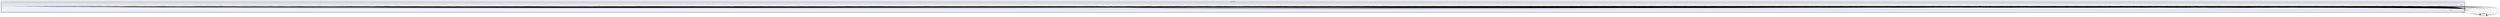 digraph "xmipp/applications/programs" {
  compound=true
  node [ fontsize="10", fontname="Helvetica"];
  edge [ labelfontsize="10", labelfontname="Helvetica"];
  subgraph clusterdir_b3962408a9d113f537f7fdf538531da9 {
    graph [ bgcolor="#ddddee", pencolor="black", label="applications" fontname="Helvetica", fontsize="10", URL="dir_b3962408a9d113f537f7fdf538531da9.html"]
  subgraph clusterdir_592b16dc4070b933e5655da2b0d20bbb {
    graph [ bgcolor="#eeeeff", pencolor="black", label="" URL="dir_592b16dc4070b933e5655da2b0d20bbb.html"];
    dir_592b16dc4070b933e5655da2b0d20bbb [shape=plaintext label="programs"];
    dir_72466324bb5a4e0fd0ef67b200b22ad2 [shape=box label="angular_accuracy_pca" color="black" fillcolor="white" style="filled" URL="dir_72466324bb5a4e0fd0ef67b200b22ad2.html"];
    dir_26318186a9ed4782f9a7cdc4fea00ee6 [shape=box label="angular_assignment_mag" color="black" fillcolor="white" style="filled" URL="dir_26318186a9ed4782f9a7cdc4fea00ee6.html"];
    dir_a1e7cd0ef94126989e19a316fc5e190f [shape=box label="angular_break_symmetry" color="black" fillcolor="white" style="filled" URL="dir_a1e7cd0ef94126989e19a316fc5e190f.html"];
    dir_6dd6fbe26083a1bca404da0d389d013a [shape=box label="angular_commonline" color="black" fillcolor="white" style="filled" URL="dir_6dd6fbe26083a1bca404da0d389d013a.html"];
    dir_46179eb8f51352204157944329d38e4e [shape=box label="angular_continuous_assign" color="black" fillcolor="white" style="filled" URL="dir_46179eb8f51352204157944329d38e4e.html"];
    dir_431a5443fd76bc8aebc31a85b11e4f66 [shape=box label="angular_continuous_assign2" color="black" fillcolor="white" style="filled" URL="dir_431a5443fd76bc8aebc31a85b11e4f66.html"];
    dir_77a7d3fa830e49a8dcb234d2d26a8291 [shape=box label="angular_discrete_assign" color="black" fillcolor="white" style="filled" URL="dir_77a7d3fa830e49a8dcb234d2d26a8291.html"];
    dir_a8d13ff4aaa8d6443252fc40c7071efc [shape=box label="angular_distance" color="black" fillcolor="white" style="filled" URL="dir_a8d13ff4aaa8d6443252fc40c7071efc.html"];
    dir_9ddba6991d7d6ae524aa145cd2cde6e0 [shape=box label="angular_distribution_show" color="black" fillcolor="white" style="filled" URL="dir_9ddba6991d7d6ae524aa145cd2cde6e0.html"];
    dir_5c29ec2d3074cc05eeab29a80bf32dd8 [shape=box label="angular_estimate_tilt_axis" color="black" fillcolor="white" style="filled" URL="dir_5c29ec2d3074cc05eeab29a80bf32dd8.html"];
    dir_753b58350efcd051e7c23e5b224a6038 [shape=box label="angular_neighbourhood" color="black" fillcolor="white" style="filled" URL="dir_753b58350efcd051e7c23e5b224a6038.html"];
    dir_2ef9760a9b7e181ef34cd1500fde84bb [shape=box label="angular_project_library" color="black" fillcolor="white" style="filled" URL="dir_2ef9760a9b7e181ef34cd1500fde84bb.html"];
    dir_93d0ddae6c5c1d713a14bc3d07a34415 [shape=box label="angular_projection_matching" color="black" fillcolor="white" style="filled" URL="dir_93d0ddae6c5c1d713a14bc3d07a34415.html"];
    dir_0f6681c88d7a293a5edda5d7581542cf [shape=box label="angular_rotate" color="black" fillcolor="white" style="filled" URL="dir_0f6681c88d7a293a5edda5d7581542cf.html"];
    dir_6b14e9a569b7ecf4e4ca69c1be1df576 [shape=box label="angular_sph_alignment" color="black" fillcolor="white" style="filled" URL="dir_6b14e9a569b7ecf4e4ca69c1be1df576.html"];
    dir_edf2653b573b5786d6bb46351865e86f [shape=box label="classify_analyze_cluster" color="black" fillcolor="white" style="filled" URL="dir_edf2653b573b5786d6bb46351865e86f.html"];
    dir_9a6f5454c19b3b888d4af1d2385a9f02 [shape=box label="classify_compare_classes" color="black" fillcolor="white" style="filled" URL="dir_9a6f5454c19b3b888d4af1d2385a9f02.html"];
    dir_14db699c7e71e514c068c02212d0941f [shape=box label="classify_evaluate_classes" color="black" fillcolor="white" style="filled" URL="dir_14db699c7e71e514c068c02212d0941f.html"];
    dir_0ef17882f445abfadbd9aa0ac7b41302 [shape=box label="classify_extract_features" color="black" fillcolor="white" style="filled" URL="dir_0ef17882f445abfadbd9aa0ac7b41302.html"];
    dir_3a246bf6eb6a7b914cf3c58dabdd3d09 [shape=box label="classify_first_split" color="black" fillcolor="white" style="filled" URL="dir_3a246bf6eb6a7b914cf3c58dabdd3d09.html"];
    dir_b4d6e6e0e52b37d833b28adddd05f81d [shape=box label="classify_first_split3" color="black" fillcolor="white" style="filled" URL="dir_b4d6e6e0e52b37d833b28adddd05f81d.html"];
    dir_fbb4af479767ac84736b26b0c9a6f93a [shape=box label="classify_kerdensom" color="black" fillcolor="white" style="filled" URL="dir_fbb4af479767ac84736b26b0c9a6f93a.html"];
    dir_719e19c1ad52d72900670bf404ba93f5 [shape=box label="classify_kmeans_2d" color="black" fillcolor="white" style="filled" URL="dir_719e19c1ad52d72900670bf404ba93f5.html"];
    dir_401cfe45426f16dea550062dd95a1524 [shape=box label="classify_significant" color="black" fillcolor="white" style="filled" URL="dir_401cfe45426f16dea550062dd95a1524.html"];
    dir_59b8f92c745ef5faa58fc84ca64e407f [shape=box label="coordinates_noisy_zones_filter" color="black" fillcolor="white" style="filled" URL="dir_59b8f92c745ef5faa58fc84ca64e407f.html"];
    dir_109069272e841e57d81dfe5ad986899c [shape=box label="ctf_correct_idr" color="black" fillcolor="white" style="filled" URL="dir_109069272e841e57d81dfe5ad986899c.html"];
    dir_09a1cffea3090f8b213c3f335573d305 [shape=box label="ctf_correct_phase" color="black" fillcolor="white" style="filled" URL="dir_09a1cffea3090f8b213c3f335573d305.html"];
    dir_95f263203b0ece141f5e7e1c8126f846 [shape=box label="ctf_correct_wiener2d" color="black" fillcolor="white" style="filled" URL="dir_95f263203b0ece141f5e7e1c8126f846.html"];
    dir_bad2f3e166ef9403f76f1e5c8120d210 [shape=box label="ctf_correct_wiener3d" color="black" fillcolor="white" style="filled" URL="dir_bad2f3e166ef9403f76f1e5c8120d210.html"];
    dir_01c6479fc0fd9a462524a56f9045d27c [shape=box label="ctf_create_ctfdat" color="black" fillcolor="white" style="filled" URL="dir_01c6479fc0fd9a462524a56f9045d27c.html"];
    dir_d299181e1e60229c0ba61c3dfe83f7b3 [shape=box label="ctf_enhance_psd" color="black" fillcolor="white" style="filled" URL="dir_d299181e1e60229c0ba61c3dfe83f7b3.html"];
    dir_368f890b93ce14d7fd462720ff088076 [shape=box label="ctf_estimate_from_micrograph" color="black" fillcolor="white" style="filled" URL="dir_368f890b93ce14d7fd462720ff088076.html"];
    dir_0fb02ba352d5520cadbbbd56527fe8ca [shape=box label="ctf_estimate_from_psd" color="black" fillcolor="white" style="filled" URL="dir_0fb02ba352d5520cadbbbd56527fe8ca.html"];
    dir_4a571f2c4e25fb0dbd3f3f163a513d6b [shape=box label="ctf_estimate_from_psd_fast" color="black" fillcolor="white" style="filled" URL="dir_4a571f2c4e25fb0dbd3f3f163a513d6b.html"];
    dir_2c82407fd773d423dfed3db602b2b9e2 [shape=box label="ctf_group" color="black" fillcolor="white" style="filled" URL="dir_2c82407fd773d423dfed3db602b2b9e2.html"];
    dir_10318ea6d10a05988e3c45a647b48f1c [shape=box label="ctf_phase_flip" color="black" fillcolor="white" style="filled" URL="dir_10318ea6d10a05988e3c45a647b48f1c.html"];
    dir_147330f84dec8e3ba65527d2e84ca319 [shape=box label="ctf_show" color="black" fillcolor="white" style="filled" URL="dir_147330f84dec8e3ba65527d2e84ca319.html"];
    dir_1a91a9406b8078075e6ae0c0e904fc3e [shape=box label="ctf_sort_psds" color="black" fillcolor="white" style="filled" URL="dir_1a91a9406b8078075e6ae0c0e904fc3e.html"];
    dir_e97522517d3703561e8bcf0e28ab2965 [shape=box label="cuda_align_significant" color="black" fillcolor="white" style="filled" URL="dir_e97522517d3703561e8bcf0e28ab2965.html"];
    dir_96b900a4bd57a5332cea31d3881baffc [shape=box label="cuda_angular_sph_alignment" color="black" fillcolor="white" style="filled" URL="dir_96b900a4bd57a5332cea31d3881baffc.html"];
    dir_0045444450ff25aecaef96551777419c [shape=box label="cuda_correlation" color="black" fillcolor="white" style="filled" URL="dir_0045444450ff25aecaef96551777419c.html"];
    dir_d27e872378bebf50f31475c00957f315 [shape=box label="cuda_movie_alignment_correlation" color="black" fillcolor="white" style="filled" URL="dir_d27e872378bebf50f31475c00957f315.html"];
    dir_7b7dd0ca6ca25b5880ecc56937de704c [shape=box label="cuda_reconstruct_fourier" color="black" fillcolor="white" style="filled" URL="dir_7b7dd0ca6ca25b5880ecc56937de704c.html"];
    dir_b0574171b65e4a6893e7ad2f3707c770 [shape=box label="cuda_volume_deform_sph" color="black" fillcolor="white" style="filled" URL="dir_b0574171b65e4a6893e7ad2f3707c770.html"];
    dir_56e7c111bb30cfc03e9c33c4f872de65 [shape=box label="cuda_volume_halves_restoration" color="black" fillcolor="white" style="filled" URL="dir_56e7c111bb30cfc03e9c33c4f872de65.html"];
    dir_12b3a7518b7c5a6eb3c8c9e1aafe8806 [shape=box label="evaluate_coordinates" color="black" fillcolor="white" style="filled" URL="dir_12b3a7518b7c5a6eb3c8c9e1aafe8806.html"];
    dir_013feee1d5761d4798350f4c1f988f98 [shape=box label="extract_subset" color="black" fillcolor="white" style="filled" URL="dir_013feee1d5761d4798350f4c1f988f98.html"];
    dir_78bb30dbd01804896e73d903ac92d254 [shape=box label="flexible_alignment" color="black" fillcolor="white" style="filled" URL="dir_78bb30dbd01804896e73d903ac92d254.html"];
    dir_5aff0cbb21ff9586f88d75bd0e41724b [shape=box label="idr_xray_tomo" color="black" fillcolor="white" style="filled" URL="dir_5aff0cbb21ff9586f88d75bd0e41724b.html"];
    dir_cf25553b0b57af01ab60f2077c2a78b1 [shape=box label="image_align" color="black" fillcolor="white" style="filled" URL="dir_cf25553b0b57af01ab60f2077c2a78b1.html"];
    dir_0a7803aead9526b02420ddd3f8f48dd8 [shape=box label="image_align_tilt_pairs" color="black" fillcolor="white" style="filled" URL="dir_0a7803aead9526b02420ddd3f8f48dd8.html"];
    dir_542b581e1a22f7a9bfc7e730e9a04839 [shape=box label="image_assignment_tilt_pair" color="black" fillcolor="white" style="filled" URL="dir_542b581e1a22f7a9bfc7e730e9a04839.html"];
    dir_d771866b95be7814581f2d97aa944844 [shape=box label="image_common_lines" color="black" fillcolor="white" style="filled" URL="dir_d771866b95be7814581f2d97aa944844.html"];
    dir_fcbb8c5c63feeea3bfb908195dcb4c2f [shape=box label="image_convert" color="black" fillcolor="white" style="filled" URL="dir_fcbb8c5c63feeea3bfb908195dcb4c2f.html"];
    dir_3eccf67fad9333cf74e71c49e18d072e [shape=box label="image_eliminate_byEnergy" color="black" fillcolor="white" style="filled" URL="dir_3eccf67fad9333cf74e71c49e18d072e.html"];
    dir_83ebe9f0113a3ba26ef1d8dbcdd97e94 [shape=box label="image_eliminate_empty_particles" color="black" fillcolor="white" style="filled" URL="dir_83ebe9f0113a3ba26ef1d8dbcdd97e94.html"];
    dir_d0f15e58080bce731e4d53492fc546cb [shape=box label="image_find_center" color="black" fillcolor="white" style="filled" URL="dir_d0f15e58080bce731e4d53492fc546cb.html"];
    dir_368af7b090caae63995837fae608ab7f [shape=box label="image_header" color="black" fillcolor="white" style="filled" URL="dir_368af7b090caae63995837fae608ab7f.html"];
    dir_eaded583e40e4ce7ca15d3dffbbfa9ea [shape=box label="image_histogram" color="black" fillcolor="white" style="filled" URL="dir_eaded583e40e4ce7ca15d3dffbbfa9ea.html"];
    dir_72d0f01bb0d04c93344d1f331e5013e4 [shape=box label="image_odd_even" color="black" fillcolor="white" style="filled" URL="dir_72d0f01bb0d04c93344d1f331e5013e4.html"];
    dir_6051ed5ce1f8d2a3d1ddaf302387675e [shape=box label="image_operate" color="black" fillcolor="white" style="filled" URL="dir_6051ed5ce1f8d2a3d1ddaf302387675e.html"];
    dir_1b0418a5b856a40a3b0f2ed8246e012c [shape=box label="image_residuals" color="black" fillcolor="white" style="filled" URL="dir_1b0418a5b856a40a3b0f2ed8246e012c.html"];
    dir_c41fb3856d0efc5f4af6c4589c6b27ff [shape=box label="image_resize" color="black" fillcolor="white" style="filled" URL="dir_c41fb3856d0efc5f4af6c4589c6b27ff.html"];
    dir_774cedcc50b07fb8cb350bbfc139b196 [shape=box label="image_rotational_pca" color="black" fillcolor="white" style="filled" URL="dir_774cedcc50b07fb8cb350bbfc139b196.html"];
    dir_396592978e58bb3232bb3ebc1b288fe2 [shape=box label="image_rotational_spectra" color="black" fillcolor="white" style="filled" URL="dir_396592978e58bb3232bb3ebc1b288fe2.html"];
    dir_1cd67d8eb527150d1bfbb62338dad60e [shape=box label="image_separate_objects" color="black" fillcolor="white" style="filled" URL="dir_1cd67d8eb527150d1bfbb62338dad60e.html"];
    dir_2049e501199bb464eb0b95ab798efebd [shape=box label="image_sort_by_statistics" color="black" fillcolor="white" style="filled" URL="dir_2049e501199bb464eb0b95ab798efebd.html"];
    dir_8b4bc210bafa3df7aa733ed70439a253 [shape=box label="image_ssnr" color="black" fillcolor="white" style="filled" URL="dir_8b4bc210bafa3df7aa733ed70439a253.html"];
    dir_ad3bd74eb8944f703e6b2f34b6caca30 [shape=box label="image_statistics" color="black" fillcolor="white" style="filled" URL="dir_ad3bd74eb8944f703e6b2f34b6caca30.html"];
    dir_2d613eeb146f7750f5cbaf0904ae2db9 [shape=box label="image_vectorize" color="black" fillcolor="white" style="filled" URL="dir_2d613eeb146f7750f5cbaf0904ae2db9.html"];
    dir_23b741bfbd6e602b2e8efb8463b62c90 [shape=box label="matrix_dimred" color="black" fillcolor="white" style="filled" URL="dir_23b741bfbd6e602b2e8efb8463b62c90.html"];
    dir_bc9a0965d4253e69bb823fb114d5cd96 [shape=box label="metadata_convert_to_spider" color="black" fillcolor="white" style="filled" URL="dir_bc9a0965d4253e69bb823fb114d5cd96.html"];
    dir_87dc861515d600d6990ee96139db57bb [shape=box label="metadata_histogram" color="black" fillcolor="white" style="filled" URL="dir_87dc861515d600d6990ee96139db57bb.html"];
    dir_30b0c48a4f32209b993e88879b186836 [shape=box label="metadata_import" color="black" fillcolor="white" style="filled" URL="dir_30b0c48a4f32209b993e88879b186836.html"];
    dir_cc341baae28843da31e513d33fb7f425 [shape=box label="metadata_split" color="black" fillcolor="white" style="filled" URL="dir_cc341baae28843da31e513d33fb7f425.html"];
    dir_203b5741f8643c51e87365d3135ac1bd [shape=box label="metadata_split_3D" color="black" fillcolor="white" style="filled" URL="dir_203b5741f8643c51e87365d3135ac1bd.html"];
    dir_6173da876c91a047f57099306e248417 [shape=box label="metadata_utilities" color="black" fillcolor="white" style="filled" URL="dir_6173da876c91a047f57099306e248417.html"];
    dir_d20c36c2c08af76e7b058edaa98ad973 [shape=box label="metadata_xml" color="black" fillcolor="white" style="filled" URL="dir_d20c36c2c08af76e7b058edaa98ad973.html"];
    dir_b706d36902b53e8f126c0b6113ec3065 [shape=box label="micrograph_automatic_picking" color="black" fillcolor="white" style="filled" URL="dir_b706d36902b53e8f126c0b6113ec3065.html"];
    dir_8490765cab5005676cdf63caecd0a2ab [shape=box label="micrograph_scissor" color="black" fillcolor="white" style="filled" URL="dir_8490765cab5005676cdf63caecd0a2ab.html"];
    dir_28e92b5c8b94a7288a95849259fd2637 [shape=box label="ml_align2d" color="black" fillcolor="white" style="filled" URL="dir_28e92b5c8b94a7288a95849259fd2637.html"];
    dir_28b91669e095be84721af1a86cfc4002 [shape=box label="ml_refine3d" color="black" fillcolor="white" style="filled" URL="dir_28b91669e095be84721af1a86cfc4002.html"];
    dir_f9005498ddda6397330fc7ae1d12e38c [shape=box label="ml_tomo" color="black" fillcolor="white" style="filled" URL="dir_f9005498ddda6397330fc7ae1d12e38c.html"];
    dir_ca3f236f1a9b72ceaea2f55e02673f32 [shape=box label="mlf_align2d" color="black" fillcolor="white" style="filled" URL="dir_ca3f236f1a9b72ceaea2f55e02673f32.html"];
    dir_40f5b08a5286dd5e491449bedc708c27 [shape=box label="mlf_refine3d" color="black" fillcolor="white" style="filled" URL="dir_40f5b08a5286dd5e491449bedc708c27.html"];
    dir_4995c6ab2287a97d5337eb3ed89a18e0 [shape=box label="movie_alignment_correlation" color="black" fillcolor="white" style="filled" URL="dir_4995c6ab2287a97d5337eb3ed89a18e0.html"];
    dir_54a8707bd821322e0aee7a74749d40f1 [shape=box label="movie_estimate_gain" color="black" fillcolor="white" style="filled" URL="dir_54a8707bd821322e0aee7a74749d40f1.html"];
    dir_bedbee00eee5c1ebe9a339baf27f84f9 [shape=box label="movie_filter_dose" color="black" fillcolor="white" style="filled" URL="dir_bedbee00eee5c1ebe9a339baf27f84f9.html"];
    dir_c6755d8752d785ba2488bd866c822fed [shape=box label="movie_optical_alignment_cpu" color="black" fillcolor="white" style="filled" URL="dir_c6755d8752d785ba2488bd866c822fed.html"];
    dir_ba24cc3726e06fc9b29efb717ff123ed [shape=box label="movie_optical_alignment_gpu" color="black" fillcolor="white" style="filled" URL="dir_ba24cc3726e06fc9b29efb717ff123ed.html"];
    dir_7f6b6503746e1eba4948f00ec984226a [shape=box label="mpi_angular_accuracy_pca" color="black" fillcolor="white" style="filled" URL="dir_7f6b6503746e1eba4948f00ec984226a.html"];
    dir_c74557d44020155ef205e3591c56e76b [shape=box label="mpi_angular_assignment_mag" color="black" fillcolor="white" style="filled" URL="dir_c74557d44020155ef205e3591c56e76b.html"];
    dir_e2c52578c107e2c45d2b4c042247d43e [shape=box label="mpi_angular_class_average" color="black" fillcolor="white" style="filled" URL="dir_e2c52578c107e2c45d2b4c042247d43e.html"];
    dir_aaf9a29f070bcf5d971cc6227ed1b82f [shape=box label="mpi_angular_continuous_assign" color="black" fillcolor="white" style="filled" URL="dir_aaf9a29f070bcf5d971cc6227ed1b82f.html"];
    dir_af70b636ed8bbe6c6ff62bec8c6e0209 [shape=box label="mpi_angular_continuous_assign2" color="black" fillcolor="white" style="filled" URL="dir_af70b636ed8bbe6c6ff62bec8c6e0209.html"];
    dir_68bf8a5ace5050daa3c7c2857557849a [shape=box label="mpi_angular_discrete_assign" color="black" fillcolor="white" style="filled" URL="dir_68bf8a5ace5050daa3c7c2857557849a.html"];
    dir_ec73ccfe3567b90b973847b4f4e4f65c [shape=box label="mpi_angular_project_library" color="black" fillcolor="white" style="filled" URL="dir_ec73ccfe3567b90b973847b4f4e4f65c.html"];
    dir_2ba99123757595d603b2edb45b632eb6 [shape=box label="mpi_angular_projection_matching" color="black" fillcolor="white" style="filled" URL="dir_2ba99123757595d603b2edb45b632eb6.html"];
    dir_d2c83223447fcf8a44d0f1678f6aa4c8 [shape=box label="mpi_angular_sph_alignment" color="black" fillcolor="white" style="filled" URL="dir_d2c83223447fcf8a44d0f1678f6aa4c8.html"];
    dir_65b611082b2b98204b3adfc62c67f2bf [shape=box label="mpi_classify_CL2D" color="black" fillcolor="white" style="filled" URL="dir_65b611082b2b98204b3adfc62c67f2bf.html"];
    dir_95888da6777f3a8e287e9c462b6902c2 [shape=box label="mpi_classify_CL2D_core_analysis" color="black" fillcolor="white" style="filled" URL="dir_95888da6777f3a8e287e9c462b6902c2.html"];
    dir_503aa0227cbd28861c90991e1b373a10 [shape=box label="mpi_classify_CLTomo_prog" color="black" fillcolor="white" style="filled" URL="dir_503aa0227cbd28861c90991e1b373a10.html"];
    dir_5ec7859e5316a586cc7e89f671ada23f [shape=box label="mpi_classify_FTTRI" color="black" fillcolor="white" style="filled" URL="dir_5ec7859e5316a586cc7e89f671ada23f.html"];
    dir_68a138be4b3f104e72485ea42c0ab491 [shape=box label="mpi_ctf_correct_idr" color="black" fillcolor="white" style="filled" URL="dir_68a138be4b3f104e72485ea42c0ab491.html"];
    dir_2e82b11b05afed5c244bb4cee9430c99 [shape=box label="mpi_ctf_correct_phase" color="black" fillcolor="white" style="filled" URL="dir_2e82b11b05afed5c244bb4cee9430c99.html"];
    dir_a34e625cd7f5c738052be345e127ce66 [shape=box label="mpi_ctf_correct_wiener2d" color="black" fillcolor="white" style="filled" URL="dir_a34e625cd7f5c738052be345e127ce66.html"];
    dir_d9daacb7ce0807508adf8d5043483ab8 [shape=box label="mpi_ctf_sort_psds" color="black" fillcolor="white" style="filled" URL="dir_d9daacb7ce0807508adf8d5043483ab8.html"];
    dir_979e3a8b4409d225aef5297e5d72a896 [shape=box label="mpi_cuda_reconstruct_fourier" color="black" fillcolor="white" style="filled" URL="dir_979e3a8b4409d225aef5297e5d72a896.html"];
    dir_927b677a7f0c72ef3faadbec478bbb57 [shape=box label="mpi_image_eliminate_byEnergy" color="black" fillcolor="white" style="filled" URL="dir_927b677a7f0c72ef3faadbec478bbb57.html"];
    dir_230092ad4a8bd67595903509c5d9c15a [shape=box label="mpi_image_operate" color="black" fillcolor="white" style="filled" URL="dir_230092ad4a8bd67595903509c5d9c15a.html"];
    dir_5704f1d326acc093c9d510b2b0aaa772 [shape=box label="mpi_image_resize" color="black" fillcolor="white" style="filled" URL="dir_5704f1d326acc093c9d510b2b0aaa772.html"];
    dir_4028d363b84b28c0492547f9b69c935e [shape=box label="mpi_image_rotational_pca" color="black" fillcolor="white" style="filled" URL="dir_4028d363b84b28c0492547f9b69c935e.html"];
    dir_0bb4ddf52cb832cf5f652e47db72aaed [shape=box label="mpi_image_sort" color="black" fillcolor="white" style="filled" URL="dir_0bb4ddf52cb832cf5f652e47db72aaed.html"];
    dir_04e5fb7408c064cce698acb334f962b2 [shape=box label="mpi_image_ssnr" color="black" fillcolor="white" style="filled" URL="dir_04e5fb7408c064cce698acb334f962b2.html"];
    dir_6a5ac64eb782b08e39db3f33fbf2284c [shape=box label="mpi_ml_align2d" color="black" fillcolor="white" style="filled" URL="dir_6a5ac64eb782b08e39db3f33fbf2284c.html"];
    dir_7eb653e40e24010e8015630b7ebba243 [shape=box label="mpi_ml_refine3d" color="black" fillcolor="white" style="filled" URL="dir_7eb653e40e24010e8015630b7ebba243.html"];
    dir_d83ea1c3b48fcf149f8a3807f6d1eead [shape=box label="mpi_ml_tomo" color="black" fillcolor="white" style="filled" URL="dir_d83ea1c3b48fcf149f8a3807f6d1eead.html"];
    dir_30ded59d0f1b1f06da07599b1ca3c9ab [shape=box label="mpi_mlf_align2d" color="black" fillcolor="white" style="filled" URL="dir_30ded59d0f1b1f06da07599b1ca3c9ab.html"];
    dir_32c6bc5e15598ba5fd459d3ceda845e1 [shape=box label="mpi_mlf_refine3d" color="black" fillcolor="white" style="filled" URL="dir_32c6bc5e15598ba5fd459d3ceda845e1.html"];
    dir_2de2db3b4860bc6e11fc50ccf2d9529a [shape=box label="mpi_multireference_aligneability" color="black" fillcolor="white" style="filled" URL="dir_2de2db3b4860bc6e11fc50ccf2d9529a.html"];
    dir_8a60b69a8fc6c3baa40f7d5181f14b87 [shape=box label="mpi_nma_alignment" color="black" fillcolor="white" style="filled" URL="dir_8a60b69a8fc6c3baa40f7d5181f14b87.html"];
    dir_295daf9192f1412163afeb805de66da1 [shape=box label="mpi_nma_alignment_vol" color="black" fillcolor="white" style="filled" URL="dir_295daf9192f1412163afeb805de66da1.html"];
    dir_fb3b1c4e8fe8198cb9366667b6522027 [shape=box label="mpi_performance_test" color="black" fillcolor="white" style="filled" URL="dir_fb3b1c4e8fe8198cb9366667b6522027.html"];
    dir_4ec0e6a76aadd2b11bd6008dc51aaf2e [shape=box label="mpi_reconstruct_admm" color="black" fillcolor="white" style="filled" URL="dir_4ec0e6a76aadd2b11bd6008dc51aaf2e.html"];
    dir_797f4a140a81105f2ea45dd7147d859a [shape=box label="mpi_reconstruct_art" color="black" fillcolor="white" style="filled" URL="dir_797f4a140a81105f2ea45dd7147d859a.html"];
    dir_17838336ec60505126cde5f3271c2538 [shape=box label="mpi_reconstruct_fourier" color="black" fillcolor="white" style="filled" URL="dir_17838336ec60505126cde5f3271c2538.html"];
    dir_2890d83439b845d4cff8800cc2e80f87 [shape=box label="mpi_reconstruct_fourier_accel" color="black" fillcolor="white" style="filled" URL="dir_2890d83439b845d4cff8800cc2e80f87.html"];
    dir_c88bc0fae38fba8bfab915cbc09d6719 [shape=box label="mpi_reconstruct_significant" color="black" fillcolor="white" style="filled" URL="dir_c88bc0fae38fba8bfab915cbc09d6719.html"];
    dir_ab0152672d2db2b7ba96b3b61d662a30 [shape=box label="mpi_reconstruct_wbp" color="black" fillcolor="white" style="filled" URL="dir_ab0152672d2db2b7ba96b3b61d662a30.html"];
    dir_0dbf29ce7b807273196fd4fd3906b93f [shape=box label="mpi_run" color="black" fillcolor="white" style="filled" URL="dir_0dbf29ce7b807273196fd4fd3906b93f.html"];
    dir_b6e47fb5def02d1e5e8cd940afbe7f45 [shape=box label="mpi_starpu_reconstruct_fourier" color="black" fillcolor="white" style="filled" URL="dir_b6e47fb5def02d1e5e8cd940afbe7f45.html"];
    dir_cab4d66b160fac5100f3667513854552 [shape=box label="mpi_tomo_extract_subvolume" color="black" fillcolor="white" style="filled" URL="dir_cab4d66b160fac5100f3667513854552.html"];
    dir_cdb1cb0625575a54f44c52ab0adcd7c6 [shape=box label="mpi_transform_adjust_image_grey_levels" color="black" fillcolor="white" style="filled" URL="dir_cdb1cb0625575a54f44c52ab0adcd7c6.html"];
    dir_07799c5dd4b2ef5a15e1c5ad071b4e5b [shape=box label="mpi_transform_filter" color="black" fillcolor="white" style="filled" URL="dir_07799c5dd4b2ef5a15e1c5ad071b4e5b.html"];
    dir_966f193849830028c22f29ecb15726d0 [shape=box label="mpi_transform_geometry" color="black" fillcolor="white" style="filled" URL="dir_966f193849830028c22f29ecb15726d0.html"];
    dir_004495a2fc736ac845a701f973794062 [shape=box label="mpi_transform_mask" color="black" fillcolor="white" style="filled" URL="dir_004495a2fc736ac845a701f973794062.html"];
    dir_295fe2d5609881f9e8cc17ea8926c3c1 [shape=box label="mpi_transform_normalize" color="black" fillcolor="white" style="filled" URL="dir_295fe2d5609881f9e8cc17ea8926c3c1.html"];
    dir_51a4fd782f30c625fadfca65e0ae06ff [shape=box label="mpi_transform_symmetrize" color="black" fillcolor="white" style="filled" URL="dir_51a4fd782f30c625fadfca65e0ae06ff.html"];
    dir_254d0c71bf0811693336a4c18190175d [shape=box label="mpi_transform_threshold" color="black" fillcolor="white" style="filled" URL="dir_254d0c71bf0811693336a4c18190175d.html"];
    dir_b29a9a1e5a692f31b87a6364048312fb [shape=box label="mpi_validation_nontilt" color="black" fillcolor="white" style="filled" URL="dir_b29a9a1e5a692f31b87a6364048312fb.html"];
    dir_3c3b5306cb6a9140882b20cf1e96129a [shape=box label="mpi_volume_homogenizer" color="black" fillcolor="white" style="filled" URL="dir_3c3b5306cb6a9140882b20cf1e96129a.html"];
    dir_f7813f697b30ba4025d37cb4fc4fd6fc [shape=box label="mpi_volumeset_align" color="black" fillcolor="white" style="filled" URL="dir_f7813f697b30ba4025d37cb4fc4fd6fc.html"];
    dir_a421c4360a03fee8aec36a152d87e5e3 [shape=box label="mpi_write_test" color="black" fillcolor="white" style="filled" URL="dir_a421c4360a03fee8aec36a152d87e5e3.html"];
    dir_a3974e251d91460a9214f34494f532ea [shape=box label="mpi_xray_project" color="black" fillcolor="white" style="filled" URL="dir_a3974e251d91460a9214f34494f532ea.html"];
    dir_07ec860eeee224e5894e53e82391e06d [shape=box label="mrc_create_metadata" color="black" fillcolor="white" style="filled" URL="dir_07ec860eeee224e5894e53e82391e06d.html"];
    dir_f1d994717f1f0d173384b5e566458760 [shape=box label="multireference_aligneability" color="black" fillcolor="white" style="filled" URL="dir_f1d994717f1f0d173384b5e566458760.html"];
    dir_792c656ed80daaa268c1421f87383e2f [shape=box label="nma_alignment" color="black" fillcolor="white" style="filled" URL="dir_792c656ed80daaa268c1421f87383e2f.html"];
    dir_f66a402737b52668281708c04cb3bb25 [shape=box label="nma_alignment_vol" color="black" fillcolor="white" style="filled" URL="dir_f66a402737b52668281708c04cb3bb25.html"];
    dir_de6a04f6337687abc80941241205f7a5 [shape=box label="pdb_analysis" color="black" fillcolor="white" style="filled" URL="dir_de6a04f6337687abc80941241205f7a5.html"];
    dir_eac4a276c87ab155fd4145d0e5f00a69 [shape=box label="pdb_construct_dictionary" color="black" fillcolor="white" style="filled" URL="dir_eac4a276c87ab155fd4145d0e5f00a69.html"];
    dir_ee1e0c78985827862af348f4bd2eca71 [shape=box label="pdb_label_from_volume" color="black" fillcolor="white" style="filled" URL="dir_ee1e0c78985827862af348f4bd2eca71.html"];
    dir_300620388a6d10c84007c67fd47f728e [shape=box label="pdb_nma_deform" color="black" fillcolor="white" style="filled" URL="dir_300620388a6d10c84007c67fd47f728e.html"];
    dir_0f04cea7df343a12f6c0a160d1a09332 [shape=box label="pdb_reduce_pseudoatoms" color="black" fillcolor="white" style="filled" URL="dir_0f04cea7df343a12f6c0a160d1a09332.html"];
    dir_3296ad72fe948d0c50eb091ca369a41f [shape=box label="pdb_restore_with_dictionary" color="black" fillcolor="white" style="filled" URL="dir_3296ad72fe948d0c50eb091ca369a41f.html"];
    dir_20ccfcee3b42f7d6cc3a97c1c224e049 [shape=box label="pdb_sph_deform" color="black" fillcolor="white" style="filled" URL="dir_20ccfcee3b42f7d6cc3a97c1c224e049.html"];
    dir_a51f7384125f488ee877d3767c050a66 [shape=box label="phantom_create" color="black" fillcolor="white" style="filled" URL="dir_a51f7384125f488ee877d3767c050a66.html"];
    dir_fa4884a0d6f63b7e599c34c7f9ccc109 [shape=box label="phantom_movie" color="black" fillcolor="white" style="filled" URL="dir_fa4884a0d6f63b7e599c34c7f9ccc109.html"];
    dir_d6e9dab2c85a83bd3af799dd2da0e2fd [shape=box label="phantom_project" color="black" fillcolor="white" style="filled" URL="dir_d6e9dab2c85a83bd3af799dd2da0e2fd.html"];
    dir_e2f8070d7d53cf3ca968b49ea5525e5c [shape=box label="phantom_simulate_microscope" color="black" fillcolor="white" style="filled" URL="dir_e2f8070d7d53cf3ca968b49ea5525e5c.html"];
    dir_1856bceeda9559498062aee43a9915d9 [shape=box label="phantom_transform" color="black" fillcolor="white" style="filled" URL="dir_1856bceeda9559498062aee43a9915d9.html"];
    dir_51f0f4428a19a7eb541883b1713e53a7 [shape=box label="reconstruct_admm" color="black" fillcolor="white" style="filled" URL="dir_51f0f4428a19a7eb541883b1713e53a7.html"];
    dir_9dbce2afb53399bd7171de24171a8712 [shape=box label="reconstruct_art" color="black" fillcolor="white" style="filled" URL="dir_9dbce2afb53399bd7171de24171a8712.html"];
    dir_0d472a4a236b7890b06e391e80231ab2 [shape=box label="reconstruct_art_pseudo" color="black" fillcolor="white" style="filled" URL="dir_0d472a4a236b7890b06e391e80231ab2.html"];
    dir_d898ade9525bcb9b4ee819b7b192960c [shape=box label="reconstruct_art_xray" color="black" fillcolor="white" style="filled" URL="dir_d898ade9525bcb9b4ee819b7b192960c.html"];
    dir_6c86e47398c04fdac46ff1f7863683ae [shape=box label="reconstruct_fourier" color="black" fillcolor="white" style="filled" URL="dir_6c86e47398c04fdac46ff1f7863683ae.html"];
    dir_0d198eb8cd62c73c6d59f999b4852014 [shape=box label="reconstruct_fourier_accel" color="black" fillcolor="white" style="filled" URL="dir_0d198eb8cd62c73c6d59f999b4852014.html"];
    dir_c885d223b05e57a765fecaf55559cccd [shape=box label="reconstruct_significant" color="black" fillcolor="white" style="filled" URL="dir_c885d223b05e57a765fecaf55559cccd.html"];
    dir_78fde570f9416efabd86900ffd4a6d53 [shape=box label="reconstruct_wbp" color="black" fillcolor="white" style="filled" URL="dir_78fde570f9416efabd86900ffd4a6d53.html"];
    dir_c3831263fcd8997746781adf74d843ef [shape=box label="resolution_directional" color="black" fillcolor="white" style="filled" URL="dir_c3831263fcd8997746781adf74d843ef.html"];
    dir_2c88f753d08511f59e1d1e16c765c7f8 [shape=box label="resolution_fsc" color="black" fillcolor="white" style="filled" URL="dir_2c88f753d08511f59e1d1e16c765c7f8.html"];
    dir_0d6837c14817cdec0c064096675f497e [shape=box label="resolution_fso" color="black" fillcolor="white" style="filled" URL="dir_0d6837c14817cdec0c064096675f497e.html"];
    dir_e070b62ff6e20567964e2fc1391f5502 [shape=box label="resolution_ibw" color="black" fillcolor="white" style="filled" URL="dir_e070b62ff6e20567964e2fc1391f5502.html"];
    dir_d3e1be6778e80ab104369c01fd7c516f [shape=box label="resolution_localfilter" color="black" fillcolor="white" style="filled" URL="dir_d3e1be6778e80ab104369c01fd7c516f.html"];
    dir_bcd96d085b58bc423e418c20ba6275dd [shape=box label="resolution_monogenic_signal" color="black" fillcolor="white" style="filled" URL="dir_bcd96d085b58bc423e418c20ba6275dd.html"];
    dir_95ef9333151483c8abd34f6167878763 [shape=box label="resolution_monotomo" color="black" fillcolor="white" style="filled" URL="dir_95ef9333151483c8abd34f6167878763.html"];
    dir_735c6776f51118b8071fefbee59ab09a [shape=box label="resolution_pdb_bfactor" color="black" fillcolor="white" style="filled" URL="dir_735c6776f51118b8071fefbee59ab09a.html"];
    dir_0d7dcc3ac531978ed67dbd236a5f86a4 [shape=box label="resolution_ssnr" color="black" fillcolor="white" style="filled" URL="dir_0d7dcc3ac531978ed67dbd236a5f86a4.html"];
    dir_2f34ae95ce3d370a4caba2dc95602140 [shape=box label="score_micrograph" color="black" fillcolor="white" style="filled" URL="dir_2f34ae95ce3d370a4caba2dc95602140.html"];
    dir_ce40ae57da98ea631e070e15ec326272 [shape=box label="starpu_reconstruct_fourier" color="black" fillcolor="white" style="filled" URL="dir_ce40ae57da98ea631e070e15ec326272.html"];
    dir_26b2cb39b2442b5b15130a5f8e188bbb [shape=box label="subtract_projection" color="black" fillcolor="white" style="filled" URL="dir_26b2cb39b2442b5b15130a5f8e188bbb.html"];
    dir_acad28706765854e0e43508aceb2fc74 [shape=box label="tomo_align_dual_tilt_series" color="black" fillcolor="white" style="filled" URL="dir_acad28706765854e0e43508aceb2fc74.html"];
    dir_381cd50b629e36a2c26fef9bf4a6a55c [shape=box label="tomo_align_refinement" color="black" fillcolor="white" style="filled" URL="dir_381cd50b629e36a2c26fef9bf4a6a55c.html"];
    dir_26e3e1577c5fc4c53ac4bba78cc74351 [shape=box label="tomo_align_tilt_series" color="black" fillcolor="white" style="filled" URL="dir_26e3e1577c5fc4c53ac4bba78cc74351.html"];
    dir_4e0ec42c73bf061b69391e7ce831b6d4 [shape=box label="tomo_detect_missing_wedge" color="black" fillcolor="white" style="filled" URL="dir_4e0ec42c73bf061b69391e7ce831b6d4.html"];
    dir_3bbb74c0da835b4e7de0a50a7a9c1ba0 [shape=box label="tomo_extract_subvolume" color="black" fillcolor="white" style="filled" URL="dir_3bbb74c0da835b4e7de0a50a7a9c1ba0.html"];
    dir_a80b3a61de09328b2f38bca79c7fcf38 [shape=box label="tomo_filter_coordinates" color="black" fillcolor="white" style="filled" URL="dir_a80b3a61de09328b2f38bca79c7fcf38.html"];
    dir_4bec5cefe8d4c8f060a7d075c59e3800 [shape=box label="tomo_map_back" color="black" fillcolor="white" style="filled" URL="dir_4bec5cefe8d4c8f060a7d075c59e3800.html"];
    dir_06764c1e45c2eb8bd41e19d15ac7b3d5 [shape=box label="tomo_project" color="black" fillcolor="white" style="filled" URL="dir_06764c1e45c2eb8bd41e19d15ac7b3d5.html"];
    dir_64c1af8922f0f1d4521de98dc26dffd6 [shape=box label="tomo_remove_fluctuations" color="black" fillcolor="white" style="filled" URL="dir_64c1af8922f0f1d4521de98dc26dffd6.html"];
    dir_0055d44fa7f1c54faf928a9372856599 [shape=box label="transform_add_noise" color="black" fillcolor="white" style="filled" URL="dir_0055d44fa7f1c54faf928a9372856599.html"];
    dir_61d222668f7be6bfd4b5ab6fe9cd9a19 [shape=box label="transform_adjust_image_grey_levels" color="black" fillcolor="white" style="filled" URL="dir_61d222668f7be6bfd4b5ab6fe9cd9a19.html"];
    dir_6cca37c45301c5bbfbfeaea756cf3f47 [shape=box label="transform_adjust_volume_grey_levels" color="black" fillcolor="white" style="filled" URL="dir_6cca37c45301c5bbfbfeaea756cf3f47.html"];
    dir_361f48e46005f480f207bcbab6c6c034 [shape=box label="transform_center_image" color="black" fillcolor="white" style="filled" URL="dir_361f48e46005f480f207bcbab6c6c034.html"];
    dir_b279fa719c0fa8537aace53da59cceac [shape=box label="transform_dimred" color="black" fillcolor="white" style="filled" URL="dir_b279fa719c0fa8537aace53da59cceac.html"];
    dir_71e6b57b31cdab333b1797b250841e2f [shape=box label="transform_downsample" color="black" fillcolor="white" style="filled" URL="dir_71e6b57b31cdab333b1797b250841e2f.html"];
    dir_74a7a184f52befd03eca757db0966016 [shape=box label="transform_filter" color="black" fillcolor="white" style="filled" URL="dir_74a7a184f52befd03eca757db0966016.html"];
    dir_b0c18ff4273f5a010f1e958247c66116 [shape=box label="transform_geometry" color="black" fillcolor="white" style="filled" URL="dir_b0c18ff4273f5a010f1e958247c66116.html"];
    dir_0e81ecf2a088bad0f33e18726e497e02 [shape=box label="transform_mask" color="black" fillcolor="white" style="filled" URL="dir_0e81ecf2a088bad0f33e18726e497e02.html"];
    dir_85fc2b83521f6b1a73541985c1294393 [shape=box label="transform_mirror" color="black" fillcolor="white" style="filled" URL="dir_85fc2b83521f6b1a73541985c1294393.html"];
    dir_03cedee22e7786bab25e4d9a823981a1 [shape=box label="transform_morphology" color="black" fillcolor="white" style="filled" URL="dir_03cedee22e7786bab25e4d9a823981a1.html"];
    dir_c4e2ccbcb48aef8c7cb63666c6311048 [shape=box label="transform_normalize" color="black" fillcolor="white" style="filled" URL="dir_c4e2ccbcb48aef8c7cb63666c6311048.html"];
    dir_0a415413069a916ea9455e78b6bb28ef [shape=box label="transform_randomize_phases" color="black" fillcolor="white" style="filled" URL="dir_0a415413069a916ea9455e78b6bb28ef.html"];
    dir_6ab8336729e94c563f54971d3c265896 [shape=box label="transform_range_adjust" color="black" fillcolor="white" style="filled" URL="dir_6ab8336729e94c563f54971d3c265896.html"];
    dir_7cce25e615af75670f9afe0a2a8be541 [shape=box label="transform_symmetrize" color="black" fillcolor="white" style="filled" URL="dir_7cce25e615af75670f9afe0a2a8be541.html"];
    dir_b32c89b41dcf74af03379628310bc2fb [shape=box label="transform_threshold" color="black" fillcolor="white" style="filled" URL="dir_b32c89b41dcf74af03379628310bc2fb.html"];
    dir_a5042c713db23d753dffef0a70bceb95 [shape=box label="transform_window" color="black" fillcolor="white" style="filled" URL="dir_a5042c713db23d753dffef0a70bceb95.html"];
    dir_1acb7f231d70a20727b0cb28a3c0505b [shape=box label="validation_nontilt" color="black" fillcolor="white" style="filled" URL="dir_1acb7f231d70a20727b0cb28a3c0505b.html"];
    dir_2e911b55fec3987a9b96221a36e4b86c [shape=box label="validation_tilt_pairs" color="black" fillcolor="white" style="filled" URL="dir_2e911b55fec3987a9b96221a36e4b86c.html"];
    dir_80b65b6f9b5a43be128b15e8d541719b [shape=box label="version" color="black" fillcolor="white" style="filled" URL="dir_80b65b6f9b5a43be128b15e8d541719b.html"];
    dir_73ff202e20bcb517d981110ae0802f9e [shape=box label="volume_align" color="black" fillcolor="white" style="filled" URL="dir_73ff202e20bcb517d981110ae0802f9e.html"];
    dir_4067903878303f85e28f9d6fb59a2f72 [shape=box label="volume_apply_deform_sph" color="black" fillcolor="white" style="filled" URL="dir_4067903878303f85e28f9d6fb59a2f72.html"];
    dir_4564420ffe795fa67feafa4e1169f499 [shape=box label="volume_center" color="black" fillcolor="white" style="filled" URL="dir_4564420ffe795fa67feafa4e1169f499.html"];
    dir_847548524e484249e34f2b9c1f92fe67 [shape=box label="volume_correct_bfactor" color="black" fillcolor="white" style="filled" URL="dir_847548524e484249e34f2b9c1f92fe67.html"];
    dir_9b5ae9a20c7149deac107974a4f65c44 [shape=box label="volume_deform_sph" color="black" fillcolor="white" style="filled" URL="dir_9b5ae9a20c7149deac107974a4f65c44.html"];
    dir_c3f93bb742ebc08e3bc0be0b621af0d4 [shape=box label="volume_enhance_contrast" color="black" fillcolor="white" style="filled" URL="dir_c3f93bb742ebc08e3bc0be0b621af0d4.html"];
    dir_54754b7b7ed1c2781ba4bd540534604e [shape=box label="volume_find_symmetry" color="black" fillcolor="white" style="filled" URL="dir_54754b7b7ed1c2781ba4bd540534604e.html"];
    dir_27f1273f13c91afe1b6d3427d592e9fd [shape=box label="volume_from_pdb" color="black" fillcolor="white" style="filled" URL="dir_27f1273f13c91afe1b6d3427d592e9fd.html"];
    dir_ae7600d9706fd0ddaaa42b66e098ebb1 [shape=box label="volume_halves_restoration" color="black" fillcolor="white" style="filled" URL="dir_ae7600d9706fd0ddaaa42b66e098ebb1.html"];
    dir_a847ca4a8a1f17f078b77ec1f5bd9166 [shape=box label="volume_initial_simulated_annealing" color="black" fillcolor="white" style="filled" URL="dir_a847ca4a8a1f17f078b77ec1f5bd9166.html"];
    dir_f95adc313554677daebe774ec76860e0 [shape=box label="volume_local_sharpening" color="black" fillcolor="white" style="filled" URL="dir_f95adc313554677daebe774ec76860e0.html"];
    dir_1c3b42f0a2438aaf4299fa67f3af241b [shape=box label="volume_pca" color="black" fillcolor="white" style="filled" URL="dir_1c3b42f0a2438aaf4299fa67f3af241b.html"];
    dir_6351e8d8b967d13c164c0c18d56b4b41 [shape=box label="volume_reslice" color="black" fillcolor="white" style="filled" URL="dir_6351e8d8b967d13c164c0c18d56b4b41.html"];
    dir_f2c89ac74136127fbd06647a49a9de20 [shape=box label="volume_segment" color="black" fillcolor="white" style="filled" URL="dir_f2c89ac74136127fbd06647a49a9de20.html"];
    dir_6ea8202469c365f02f4bc497211f94aa [shape=box label="volume_structure_factor" color="black" fillcolor="white" style="filled" URL="dir_6ea8202469c365f02f4bc497211f94aa.html"];
    dir_6e79b67a95c8cee8fb02411d6813b5e1 [shape=box label="volume_subtraction" color="black" fillcolor="white" style="filled" URL="dir_6e79b67a95c8cee8fb02411d6813b5e1.html"];
    dir_9f88b7858a1eab9ec75ab005e905560a [shape=box label="volume_to_pseudoatoms" color="black" fillcolor="white" style="filled" URL="dir_9f88b7858a1eab9ec75ab005e905560a.html"];
    dir_e071f86e0dc6ce5ad4911fa58fb2f1dc [shape=box label="volume_to_web" color="black" fillcolor="white" style="filled" URL="dir_e071f86e0dc6ce5ad4911fa58fb2f1dc.html"];
    dir_c1fba196d6aeac551a0079ca32277ee3 [shape=box label="volume_validate_pca" color="black" fillcolor="white" style="filled" URL="dir_c1fba196d6aeac551a0079ca32277ee3.html"];
    dir_e3e07fb49b4c168fabd7b225b8e5f71f [shape=box label="volumeset_align" color="black" fillcolor="white" style="filled" URL="dir_e3e07fb49b4c168fabd7b225b8e5f71f.html"];
    dir_59042ffb8348946d8c776f2f64cef7f0 [shape=box label="work_test" color="black" fillcolor="white" style="filled" URL="dir_59042ffb8348946d8c776f2f64cef7f0.html"];
    dir_a9f454e081e2f680a82df506a3c53e33 [shape=box label="xray_import" color="black" fillcolor="white" style="filled" URL="dir_a9f454e081e2f680a82df506a3c53e33.html"];
    dir_b7e476db841db2faa4c0d2dbdb922430 [shape=box label="xray_project" color="black" fillcolor="white" style="filled" URL="dir_b7e476db841db2faa4c0d2dbdb922430.html"];
    dir_2c1548ecaaa59920feb991bd8a8b74c1 [shape=box label="xray_psf_create" color="black" fillcolor="white" style="filled" URL="dir_2c1548ecaaa59920feb991bd8a8b74c1.html"];
  }
  }
  dir_ce4d0d8fc85c2c70612466225bfce71d [shape=box label="xmippCore" fillcolor="white" style="filled" color="red" URL="dir_ce4d0d8fc85c2c70612466225bfce71d.html"];
  dir_29dba3f3840f20df3b04d1972e99046b [shape=box label="libraries" fillcolor="white" style="filled" color="red" URL="dir_29dba3f3840f20df3b04d1972e99046b.html"];
  dir_2e911b55fec3987a9b96221a36e4b86c->dir_29dba3f3840f20df3b04d1972e99046b [headlabel="1", labeldistance=1.5 headhref="dir_000240_000027.html"];
  dir_cab4d66b160fac5100f3667513854552->dir_29dba3f3840f20df3b04d1972e99046b [headlabel="2", labeldistance=1.5 headhref="dir_000164_000027.html"];
  dir_ba24cc3726e06fc9b29efb717ff123ed->dir_c6755d8752d785ba2488bd866c822fed [headlabel="1", labeldistance=1.5 headhref="dir_000122_000121.html"];
  dir_04e5fb7408c064cce698acb334f962b2->dir_29dba3f3840f20df3b04d1972e99046b [headlabel="2", labeldistance=1.5 headhref="dir_000146_000027.html"];
  dir_4a571f2c4e25fb0dbd3f3f163a513d6b->dir_29dba3f3840f20df3b04d1972e99046b [headlabel="1", labeldistance=1.5 headhref="dir_000064_000027.html"];
  dir_c74557d44020155ef205e3591c56e76b->dir_29dba3f3840f20df3b04d1972e99046b [headlabel="1", labeldistance=1.5 headhref="dir_000124_000027.html"];
  dir_8490765cab5005676cdf63caecd0a2ab->dir_29dba3f3840f20df3b04d1972e99046b [headlabel="1", labeldistance=1.5 headhref="dir_000111_000027.html"];
  dir_0045444450ff25aecaef96551777419c->dir_29dba3f3840f20df3b04d1972e99046b [headlabel="1", labeldistance=1.5 headhref="dir_000071_000027.html"];
  dir_b279fa719c0fa8537aace53da59cceac->dir_29dba3f3840f20df3b04d1972e99046b [headlabel="1", labeldistance=1.5 headhref="dir_000226_000027.html"];
  dir_20ccfcee3b42f7d6cc3a97c1c224e049->dir_29dba3f3840f20df3b04d1972e99046b [headlabel="1", labeldistance=1.5 headhref="dir_000187_000027.html"];
  dir_735c6776f51118b8071fefbee59ab09a->dir_29dba3f3840f20df3b04d1972e99046b [headlabel="1", labeldistance=1.5 headhref="dir_000208_000027.html"];
  dir_54a8707bd821322e0aee7a74749d40f1->dir_29dba3f3840f20df3b04d1972e99046b [headlabel="1", labeldistance=1.5 headhref="dir_000119_000027.html"];
  dir_61d222668f7be6bfd4b5ab6fe9cd9a19->dir_29dba3f3840f20df3b04d1972e99046b [headlabel="1", labeldistance=1.5 headhref="dir_000223_000027.html"];
  dir_b7e476db841db2faa4c0d2dbdb922430->dir_29dba3f3840f20df3b04d1972e99046b [headlabel="1", labeldistance=1.5 headhref="dir_000264_000027.html"];
  dir_ae7600d9706fd0ddaaa42b66e098ebb1->dir_29dba3f3840f20df3b04d1972e99046b [headlabel="1", labeldistance=1.5 headhref="dir_000250_000027.html"];
  dir_2c82407fd773d423dfed3db602b2b9e2->dir_29dba3f3840f20df3b04d1972e99046b [headlabel="1", labeldistance=1.5 headhref="dir_000065_000027.html"];
  dir_3c3b5306cb6a9140882b20cf1e96129a->dir_ce4d0d8fc85c2c70612466225bfce71d [headlabel="5", labeldistance=1.5 headhref="dir_000173_000271.html"];
  dir_3c3b5306cb6a9140882b20cf1e96129a->dir_29dba3f3840f20df3b04d1972e99046b [headlabel="4", labeldistance=1.5 headhref="dir_000173_000027.html"];
  dir_c88bc0fae38fba8bfab915cbc09d6719->dir_29dba3f3840f20df3b04d1972e99046b [headlabel="1", labeldistance=1.5 headhref="dir_000160_000027.html"];
  dir_32c6bc5e15598ba5fd459d3ceda845e1->dir_29dba3f3840f20df3b04d1972e99046b [headlabel="1", labeldistance=1.5 headhref="dir_000151_000027.html"];
  dir_ca3f236f1a9b72ceaea2f55e02673f32->dir_29dba3f3840f20df3b04d1972e99046b [headlabel="1", labeldistance=1.5 headhref="dir_000115_000027.html"];
  dir_78fde570f9416efabd86900ffd4a6d53->dir_29dba3f3840f20df3b04d1972e99046b [headlabel="1", labeldistance=1.5 headhref="dir_000200_000027.html"];
  dir_51a4fd782f30c625fadfca65e0ae06ff->dir_29dba3f3840f20df3b04d1972e99046b [headlabel="2", labeldistance=1.5 headhref="dir_000170_000027.html"];
  dir_d27e872378bebf50f31475c00957f315->dir_29dba3f3840f20df3b04d1972e99046b [headlabel="1", labeldistance=1.5 headhref="dir_000072_000027.html"];
  dir_6ea8202469c365f02f4bc497211f94aa->dir_29dba3f3840f20df3b04d1972e99046b [headlabel="1", labeldistance=1.5 headhref="dir_000256_000027.html"];
  dir_fcbb8c5c63feeea3bfb908195dcb4c2f->dir_29dba3f3840f20df3b04d1972e99046b [headlabel="1", labeldistance=1.5 headhref="dir_000084_000027.html"];
  dir_de6a04f6337687abc80941241205f7a5->dir_29dba3f3840f20df3b04d1972e99046b [headlabel="1", labeldistance=1.5 headhref="dir_000181_000027.html"];
  dir_4e0ec42c73bf061b69391e7ce831b6d4->dir_29dba3f3840f20df3b04d1972e99046b [headlabel="1", labeldistance=1.5 headhref="dir_000216_000027.html"];
  dir_ab0152672d2db2b7ba96b3b61d662a30->dir_29dba3f3840f20df3b04d1972e99046b [headlabel="1", labeldistance=1.5 headhref="dir_000161_000027.html"];
  dir_2890d83439b845d4cff8800cc2e80f87->dir_29dba3f3840f20df3b04d1972e99046b [headlabel="1", labeldistance=1.5 headhref="dir_000159_000027.html"];
  dir_1b0418a5b856a40a3b0f2ed8246e012c->dir_29dba3f3840f20df3b04d1972e99046b [headlabel="1", labeldistance=1.5 headhref="dir_000092_000027.html"];
  dir_6051ed5ce1f8d2a3d1ddaf302387675e->dir_29dba3f3840f20df3b04d1972e99046b [headlabel="1", labeldistance=1.5 headhref="dir_000091_000027.html"];
  dir_147330f84dec8e3ba65527d2e84ca319->dir_29dba3f3840f20df3b04d1972e99046b [headlabel="1", labeldistance=1.5 headhref="dir_000067_000027.html"];
  dir_7f6b6503746e1eba4948f00ec984226a->dir_29dba3f3840f20df3b04d1972e99046b [headlabel="1", labeldistance=1.5 headhref="dir_000123_000027.html"];
  dir_e070b62ff6e20567964e2fc1391f5502->dir_29dba3f3840f20df3b04d1972e99046b [headlabel="1", labeldistance=1.5 headhref="dir_000204_000027.html"];
  dir_5704f1d326acc093c9d510b2b0aaa772->dir_29dba3f3840f20df3b04d1972e99046b [headlabel="2", labeldistance=1.5 headhref="dir_000143_000027.html"];
  dir_bad2f3e166ef9403f76f1e5c8120d210->dir_29dba3f3840f20df3b04d1972e99046b [headlabel="1", labeldistance=1.5 headhref="dir_000059_000027.html"];
  dir_0bb4ddf52cb832cf5f652e47db72aaed->dir_29dba3f3840f20df3b04d1972e99046b [headlabel="1", labeldistance=1.5 headhref="dir_000145_000027.html"];
  dir_7b7dd0ca6ca25b5880ecc56937de704c->dir_29dba3f3840f20df3b04d1972e99046b [headlabel="1", labeldistance=1.5 headhref="dir_000073_000027.html"];
  dir_9ddba6991d7d6ae524aa145cd2cde6e0->dir_29dba3f3840f20df3b04d1972e99046b [headlabel="1", labeldistance=1.5 headhref="dir_000039_000027.html"];
  dir_54754b7b7ed1c2781ba4bd540534604e->dir_29dba3f3840f20df3b04d1972e99046b [headlabel="1", labeldistance=1.5 headhref="dir_000248_000027.html"];
  dir_6c86e47398c04fdac46ff1f7863683ae->dir_29dba3f3840f20df3b04d1972e99046b [headlabel="1", labeldistance=1.5 headhref="dir_000197_000027.html"];
  dir_0a415413069a916ea9455e78b6bb28ef->dir_ce4d0d8fc85c2c70612466225bfce71d [headlabel="3", labeldistance=1.5 headhref="dir_000234_000271.html"];
  dir_004495a2fc736ac845a701f973794062->dir_29dba3f3840f20df3b04d1972e99046b [headlabel="2", labeldistance=1.5 headhref="dir_000168_000027.html"];
  dir_26b2cb39b2442b5b15130a5f8e188bbb->dir_29dba3f3840f20df3b04d1972e99046b [headlabel="1", labeldistance=1.5 headhref="dir_000212_000027.html"];
  dir_bedbee00eee5c1ebe9a339baf27f84f9->dir_29dba3f3840f20df3b04d1972e99046b [headlabel="1", labeldistance=1.5 headhref="dir_000120_000027.html"];
  dir_eac4a276c87ab155fd4145d0e5f00a69->dir_29dba3f3840f20df3b04d1972e99046b [headlabel="1", labeldistance=1.5 headhref="dir_000182_000027.html"];
  dir_12b3a7518b7c5a6eb3c8c9e1aafe8806->dir_29dba3f3840f20df3b04d1972e99046b [headlabel="1", labeldistance=1.5 headhref="dir_000076_000027.html"];
  dir_59042ffb8348946d8c776f2f64cef7f0->dir_ce4d0d8fc85c2c70612466225bfce71d [headlabel="2", labeldistance=1.5 headhref="dir_000262_000271.html"];
  dir_a5042c713db23d753dffef0a70bceb95->dir_29dba3f3840f20df3b04d1972e99046b [headlabel="1", labeldistance=1.5 headhref="dir_000238_000027.html"];
  dir_0a7803aead9526b02420ddd3f8f48dd8->dir_29dba3f3840f20df3b04d1972e99046b [headlabel="1", labeldistance=1.5 headhref="dir_000081_000027.html"];
  dir_bcd96d085b58bc423e418c20ba6275dd->dir_29dba3f3840f20df3b04d1972e99046b [headlabel="1", labeldistance=1.5 headhref="dir_000206_000027.html"];
  dir_acad28706765854e0e43508aceb2fc74->dir_29dba3f3840f20df3b04d1972e99046b [headlabel="1", labeldistance=1.5 headhref="dir_000213_000027.html"];
  dir_95ef9333151483c8abd34f6167878763->dir_29dba3f3840f20df3b04d1972e99046b [headlabel="1", labeldistance=1.5 headhref="dir_000207_000027.html"];
  dir_b4d6e6e0e52b37d833b28adddd05f81d->dir_29dba3f3840f20df3b04d1972e99046b [headlabel="1", labeldistance=1.5 headhref="dir_000051_000027.html"];
  dir_295fe2d5609881f9e8cc17ea8926c3c1->dir_29dba3f3840f20df3b04d1972e99046b [headlabel="2", labeldistance=1.5 headhref="dir_000169_000027.html"];
  dir_797f4a140a81105f2ea45dd7147d859a->dir_29dba3f3840f20df3b04d1972e99046b [headlabel="1", labeldistance=1.5 headhref="dir_000157_000027.html"];
  dir_1a91a9406b8078075e6ae0c0e904fc3e->dir_29dba3f3840f20df3b04d1972e99046b [headlabel="1", labeldistance=1.5 headhref="dir_000068_000027.html"];
  dir_c3f93bb742ebc08e3bc0be0b621af0d4->dir_29dba3f3840f20df3b04d1972e99046b [headlabel="1", labeldistance=1.5 headhref="dir_000247_000027.html"];
  dir_07799c5dd4b2ef5a15e1c5ad071b4e5b->dir_29dba3f3840f20df3b04d1972e99046b [headlabel="2", labeldistance=1.5 headhref="dir_000166_000027.html"];
  dir_2d613eeb146f7750f5cbaf0904ae2db9->dir_29dba3f3840f20df3b04d1972e99046b [headlabel="1", labeldistance=1.5 headhref="dir_000101_000027.html"];
  dir_792c656ed80daaa268c1421f87383e2f->dir_29dba3f3840f20df3b04d1972e99046b [headlabel="1", labeldistance=1.5 headhref="dir_000179_000027.html"];
  dir_2e82b11b05afed5c244bb4cee9430c99->dir_29dba3f3840f20df3b04d1972e99046b [headlabel="2", labeldistance=1.5 headhref="dir_000137_000027.html"];
  dir_b32c89b41dcf74af03379628310bc2fb->dir_29dba3f3840f20df3b04d1972e99046b [headlabel="1", labeldistance=1.5 headhref="dir_000237_000027.html"];
  dir_847548524e484249e34f2b9c1f92fe67->dir_29dba3f3840f20df3b04d1972e99046b [headlabel="1", labeldistance=1.5 headhref="dir_000245_000027.html"];
  dir_bc9a0965d4253e69bb823fb114d5cd96->dir_29dba3f3840f20df3b04d1972e99046b [headlabel="1", labeldistance=1.5 headhref="dir_000103_000027.html"];
  dir_6dd6fbe26083a1bca404da0d389d013a->dir_29dba3f3840f20df3b04d1972e99046b [headlabel="1", labeldistance=1.5 headhref="dir_000034_000027.html"];
  dir_ee1e0c78985827862af348f4bd2eca71->dir_29dba3f3840f20df3b04d1972e99046b [headlabel="1", labeldistance=1.5 headhref="dir_000183_000027.html"];
  dir_2c88f753d08511f59e1d1e16c765c7f8->dir_29dba3f3840f20df3b04d1972e99046b [headlabel="1", labeldistance=1.5 headhref="dir_000202_000027.html"];
  dir_8a60b69a8fc6c3baa40f7d5181f14b87->dir_29dba3f3840f20df3b04d1972e99046b [headlabel="1", labeldistance=1.5 headhref="dir_000153_000027.html"];
  dir_83ebe9f0113a3ba26ef1d8dbcdd97e94->dir_29dba3f3840f20df3b04d1972e99046b [headlabel="1", labeldistance=1.5 headhref="dir_000086_000027.html"];
  dir_d83ea1c3b48fcf149f8a3807f6d1eead->dir_29dba3f3840f20df3b04d1972e99046b [headlabel="1", labeldistance=1.5 headhref="dir_000149_000027.html"];
  dir_96b900a4bd57a5332cea31d3881baffc->dir_29dba3f3840f20df3b04d1972e99046b [headlabel="1", labeldistance=1.5 headhref="dir_000070_000027.html"];
  dir_0d7dcc3ac531978ed67dbd236a5f86a4->dir_29dba3f3840f20df3b04d1972e99046b [headlabel="1", labeldistance=1.5 headhref="dir_000209_000027.html"];
  dir_5c29ec2d3074cc05eeab29a80bf32dd8->dir_29dba3f3840f20df3b04d1972e99046b [headlabel="1", labeldistance=1.5 headhref="dir_000040_000027.html"];
  dir_9f88b7858a1eab9ec75ab005e905560a->dir_29dba3f3840f20df3b04d1972e99046b [headlabel="1", labeldistance=1.5 headhref="dir_000258_000027.html"];
  dir_85fc2b83521f6b1a73541985c1294393->dir_ce4d0d8fc85c2c70612466225bfce71d [headlabel="2", labeldistance=1.5 headhref="dir_000231_000271.html"];
  dir_6351e8d8b967d13c164c0c18d56b4b41->dir_29dba3f3840f20df3b04d1972e99046b [headlabel="1", labeldistance=1.5 headhref="dir_000254_000027.html"];
  dir_e071f86e0dc6ce5ad4911fa58fb2f1dc->dir_29dba3f3840f20df3b04d1972e99046b [headlabel="1", labeldistance=1.5 headhref="dir_000259_000027.html"];
  dir_4ec0e6a76aadd2b11bd6008dc51aaf2e->dir_29dba3f3840f20df3b04d1972e99046b [headlabel="1", labeldistance=1.5 headhref="dir_000156_000027.html"];
  dir_b0574171b65e4a6893e7ad2f3707c770->dir_29dba3f3840f20df3b04d1972e99046b [headlabel="1", labeldistance=1.5 headhref="dir_000074_000027.html"];
  dir_368f890b93ce14d7fd462720ff088076->dir_29dba3f3840f20df3b04d1972e99046b [headlabel="1", labeldistance=1.5 headhref="dir_000062_000027.html"];
  dir_a9f454e081e2f680a82df506a3c53e33->dir_29dba3f3840f20df3b04d1972e99046b [headlabel="1", labeldistance=1.5 headhref="dir_000263_000027.html"];
  dir_26318186a9ed4782f9a7cdc4fea00ee6->dir_29dba3f3840f20df3b04d1972e99046b [headlabel="1", labeldistance=1.5 headhref="dir_000032_000027.html"];
  dir_fbb4af479767ac84736b26b0c9a6f93a->dir_29dba3f3840f20df3b04d1972e99046b [headlabel="1", labeldistance=1.5 headhref="dir_000052_000027.html"];
  dir_f2c89ac74136127fbd06647a49a9de20->dir_29dba3f3840f20df3b04d1972e99046b [headlabel="1", labeldistance=1.5 headhref="dir_000255_000027.html"];
  dir_d6e9dab2c85a83bd3af799dd2da0e2fd->dir_29dba3f3840f20df3b04d1972e99046b [headlabel="1", labeldistance=1.5 headhref="dir_000190_000027.html"];
  dir_401cfe45426f16dea550062dd95a1524->dir_29dba3f3840f20df3b04d1972e99046b [headlabel="1", labeldistance=1.5 headhref="dir_000054_000027.html"];
  dir_51f0f4428a19a7eb541883b1713e53a7->dir_29dba3f3840f20df3b04d1972e99046b [headlabel="1", labeldistance=1.5 headhref="dir_000193_000027.html"];
  dir_503aa0227cbd28861c90991e1b373a10->dir_29dba3f3840f20df3b04d1972e99046b [headlabel="1", labeldistance=1.5 headhref="dir_000134_000027.html"];
  dir_93d0ddae6c5c1d713a14bc3d07a34415->dir_29dba3f3840f20df3b04d1972e99046b [headlabel="1", labeldistance=1.5 headhref="dir_000043_000027.html"];
  dir_753b58350efcd051e7c23e5b224a6038->dir_29dba3f3840f20df3b04d1972e99046b [headlabel="1", labeldistance=1.5 headhref="dir_000041_000027.html"];
  dir_6b14e9a569b7ecf4e4ca69c1be1df576->dir_29dba3f3840f20df3b04d1972e99046b [headlabel="1", labeldistance=1.5 headhref="dir_000045_000027.html"];
  dir_3bbb74c0da835b4e7de0a50a7a9c1ba0->dir_29dba3f3840f20df3b04d1972e99046b [headlabel="1", labeldistance=1.5 headhref="dir_000217_000027.html"];
  dir_295daf9192f1412163afeb805de66da1->dir_29dba3f3840f20df3b04d1972e99046b [headlabel="1", labeldistance=1.5 headhref="dir_000154_000027.html"];
  dir_e3e07fb49b4c168fabd7b225b8e5f71f->dir_29dba3f3840f20df3b04d1972e99046b [headlabel="1", labeldistance=1.5 headhref="dir_000261_000027.html"];
  dir_a847ca4a8a1f17f078b77ec1f5bd9166->dir_29dba3f3840f20df3b04d1972e99046b [headlabel="1", labeldistance=1.5 headhref="dir_000251_000027.html"];
  dir_edf2653b573b5786d6bb46351865e86f->dir_29dba3f3840f20df3b04d1972e99046b [headlabel="1", labeldistance=1.5 headhref="dir_000046_000027.html"];
  dir_a8d13ff4aaa8d6443252fc40c7071efc->dir_29dba3f3840f20df3b04d1972e99046b [headlabel="1", labeldistance=1.5 headhref="dir_000038_000027.html"];
  dir_0f04cea7df343a12f6c0a160d1a09332->dir_29dba3f3840f20df3b04d1972e99046b [headlabel="1", labeldistance=1.5 headhref="dir_000185_000027.html"];
  dir_0fb02ba352d5520cadbbbd56527fe8ca->dir_29dba3f3840f20df3b04d1972e99046b [headlabel="1", labeldistance=1.5 headhref="dir_000063_000027.html"];
  dir_72466324bb5a4e0fd0ef67b200b22ad2->dir_29dba3f3840f20df3b04d1972e99046b [headlabel="1", labeldistance=1.5 headhref="dir_000031_000027.html"];
  dir_73ff202e20bcb517d981110ae0802f9e->dir_29dba3f3840f20df3b04d1972e99046b [headlabel="1", labeldistance=1.5 headhref="dir_000242_000027.html"];
  dir_300620388a6d10c84007c67fd47f728e->dir_29dba3f3840f20df3b04d1972e99046b [headlabel="1", labeldistance=1.5 headhref="dir_000184_000027.html"];
  dir_a34e625cd7f5c738052be345e127ce66->dir_29dba3f3840f20df3b04d1972e99046b [headlabel="2", labeldistance=1.5 headhref="dir_000138_000027.html"];
  dir_3296ad72fe948d0c50eb091ca369a41f->dir_29dba3f3840f20df3b04d1972e99046b [headlabel="1", labeldistance=1.5 headhref="dir_000186_000027.html"];
  dir_78bb30dbd01804896e73d903ac92d254->dir_29dba3f3840f20df3b04d1972e99046b [headlabel="1", labeldistance=1.5 headhref="dir_000078_000027.html"];
  dir_d299181e1e60229c0ba61c3dfe83f7b3->dir_29dba3f3840f20df3b04d1972e99046b [headlabel="1", labeldistance=1.5 headhref="dir_000061_000027.html"];
  dir_46179eb8f51352204157944329d38e4e->dir_29dba3f3840f20df3b04d1972e99046b [headlabel="1", labeldistance=1.5 headhref="dir_000035_000027.html"];
  dir_af70b636ed8bbe6c6ff62bec8c6e0209->dir_29dba3f3840f20df3b04d1972e99046b [headlabel="1", labeldistance=1.5 headhref="dir_000127_000027.html"];
  dir_5aff0cbb21ff9586f88d75bd0e41724b->dir_29dba3f3840f20df3b04d1972e99046b [headlabel="1", labeldistance=1.5 headhref="dir_000079_000027.html"];
  dir_979e3a8b4409d225aef5297e5d72a896->dir_29dba3f3840f20df3b04d1972e99046b [headlabel="1", labeldistance=1.5 headhref="dir_000140_000027.html"];
  dir_4995c6ab2287a97d5337eb3ed89a18e0->dir_29dba3f3840f20df3b04d1972e99046b [headlabel="1", labeldistance=1.5 headhref="dir_000117_000027.html"];
  dir_a1e7cd0ef94126989e19a316fc5e190f->dir_29dba3f3840f20df3b04d1972e99046b [headlabel="1", labeldistance=1.5 headhref="dir_000033_000027.html"];
  dir_aaf9a29f070bcf5d971cc6227ed1b82f->dir_29dba3f3840f20df3b04d1972e99046b [headlabel="2", labeldistance=1.5 headhref="dir_000126_000027.html"];
  dir_a3974e251d91460a9214f34494f532ea->dir_29dba3f3840f20df3b04d1972e99046b [headlabel="1", labeldistance=1.5 headhref="dir_000176_000027.html"];
  dir_381cd50b629e36a2c26fef9bf4a6a55c->dir_29dba3f3840f20df3b04d1972e99046b [headlabel="1", labeldistance=1.5 headhref="dir_000214_000027.html"];
  dir_e2f8070d7d53cf3ca968b49ea5525e5c->dir_29dba3f3840f20df3b04d1972e99046b [headlabel="1", labeldistance=1.5 headhref="dir_000191_000027.html"];
  dir_1c3b42f0a2438aaf4299fa67f3af241b->dir_29dba3f3840f20df3b04d1972e99046b [headlabel="1", labeldistance=1.5 headhref="dir_000253_000027.html"];
  dir_95888da6777f3a8e287e9c462b6902c2->dir_29dba3f3840f20df3b04d1972e99046b [headlabel="1", labeldistance=1.5 headhref="dir_000133_000027.html"];
  dir_013feee1d5761d4798350f4c1f988f98->dir_ce4d0d8fc85c2c70612466225bfce71d [headlabel="1", labeldistance=1.5 headhref="dir_000077_000271.html"];
  dir_013feee1d5761d4798350f4c1f988f98->dir_29dba3f3840f20df3b04d1972e99046b [headlabel="1", labeldistance=1.5 headhref="dir_000077_000027.html"];
  dir_01c6479fc0fd9a462524a56f9045d27c->dir_29dba3f3840f20df3b04d1972e99046b [headlabel="1", labeldistance=1.5 headhref="dir_000060_000027.html"];
  dir_71e6b57b31cdab333b1797b250841e2f->dir_29dba3f3840f20df3b04d1972e99046b [headlabel="1", labeldistance=1.5 headhref="dir_000227_000027.html"];
  dir_2ba99123757595d603b2edb45b632eb6->dir_29dba3f3840f20df3b04d1972e99046b [headlabel="1", labeldistance=1.5 headhref="dir_000130_000027.html"];
  dir_03cedee22e7786bab25e4d9a823981a1->dir_29dba3f3840f20df3b04d1972e99046b [headlabel="1", labeldistance=1.5 headhref="dir_000232_000027.html"];
  dir_eaded583e40e4ce7ca15d3dffbbfa9ea->dir_29dba3f3840f20df3b04d1972e99046b [headlabel="1", labeldistance=1.5 headhref="dir_000089_000027.html"];
  dir_a421c4360a03fee8aec36a152d87e5e3->dir_ce4d0d8fc85c2c70612466225bfce71d [headlabel="2", labeldistance=1.5 headhref="dir_000175_000271.html"];
  dir_a421c4360a03fee8aec36a152d87e5e3->dir_29dba3f3840f20df3b04d1972e99046b [headlabel="1", labeldistance=1.5 headhref="dir_000175_000027.html"];
  dir_c885d223b05e57a765fecaf55559cccd->dir_29dba3f3840f20df3b04d1972e99046b [headlabel="1", labeldistance=1.5 headhref="dir_000199_000027.html"];
  dir_fb3b1c4e8fe8198cb9366667b6522027->dir_29dba3f3840f20df3b04d1972e99046b [headlabel="1", labeldistance=1.5 headhref="dir_000155_000027.html"];
  dir_c4e2ccbcb48aef8c7cb63666c6311048->dir_29dba3f3840f20df3b04d1972e99046b [headlabel="1", labeldistance=1.5 headhref="dir_000233_000027.html"];
  dir_b0c18ff4273f5a010f1e958247c66116->dir_29dba3f3840f20df3b04d1972e99046b [headlabel="1", labeldistance=1.5 headhref="dir_000229_000027.html"];
  dir_0d6837c14817cdec0c064096675f497e->dir_29dba3f3840f20df3b04d1972e99046b [headlabel="1", labeldistance=1.5 headhref="dir_000203_000027.html"];
  dir_b6e47fb5def02d1e5e8cd940afbe7f45->dir_29dba3f3840f20df3b04d1972e99046b [headlabel="1", labeldistance=1.5 headhref="dir_000163_000027.html"];
  dir_6a5ac64eb782b08e39db3f33fbf2284c->dir_29dba3f3840f20df3b04d1972e99046b [headlabel="1", labeldistance=1.5 headhref="dir_000147_000027.html"];
  dir_7cce25e615af75670f9afe0a2a8be541->dir_29dba3f3840f20df3b04d1972e99046b [headlabel="1", labeldistance=1.5 headhref="dir_000236_000027.html"];
  dir_a80b3a61de09328b2f38bca79c7fcf38->dir_29dba3f3840f20df3b04d1972e99046b [headlabel="1", labeldistance=1.5 headhref="dir_000218_000027.html"];
  dir_72d0f01bb0d04c93344d1f331e5013e4->dir_29dba3f3840f20df3b04d1972e99046b [headlabel="1", labeldistance=1.5 headhref="dir_000090_000027.html"];
  dir_2f34ae95ce3d370a4caba2dc95602140->dir_29dba3f3840f20df3b04d1972e99046b [headlabel="1", labeldistance=1.5 headhref="dir_000210_000027.html"];
  dir_0055d44fa7f1c54faf928a9372856599->dir_29dba3f3840f20df3b04d1972e99046b [headlabel="1", labeldistance=1.5 headhref="dir_000222_000027.html"];
  dir_17838336ec60505126cde5f3271c2538->dir_29dba3f3840f20df3b04d1972e99046b [headlabel="1", labeldistance=1.5 headhref="dir_000158_000027.html"];
  dir_c6755d8752d785ba2488bd866c822fed->dir_ce4d0d8fc85c2c70612466225bfce71d [headlabel="7", labeldistance=1.5 headhref="dir_000121_000271.html"];
  dir_c6755d8752d785ba2488bd866c822fed->dir_29dba3f3840f20df3b04d1972e99046b [headlabel="2", labeldistance=1.5 headhref="dir_000121_000027.html"];
  dir_1856bceeda9559498062aee43a9915d9->dir_29dba3f3840f20df3b04d1972e99046b [headlabel="1", labeldistance=1.5 headhref="dir_000192_000027.html"];
  dir_10318ea6d10a05988e3c45a647b48f1c->dir_29dba3f3840f20df3b04d1972e99046b [headlabel="1", labeldistance=1.5 headhref="dir_000066_000027.html"];
  dir_6e79b67a95c8cee8fb02411d6813b5e1->dir_29dba3f3840f20df3b04d1972e99046b [headlabel="1", labeldistance=1.5 headhref="dir_000257_000027.html"];
  dir_f95adc313554677daebe774ec76860e0->dir_29dba3f3840f20df3b04d1972e99046b [headlabel="1", labeldistance=1.5 headhref="dir_000252_000027.html"];
  dir_7eb653e40e24010e8015630b7ebba243->dir_29dba3f3840f20df3b04d1972e99046b [headlabel="1", labeldistance=1.5 headhref="dir_000148_000027.html"];
  dir_30ded59d0f1b1f06da07599b1ca3c9ab->dir_29dba3f3840f20df3b04d1972e99046b [headlabel="1", labeldistance=1.5 headhref="dir_000150_000027.html"];
  dir_07ec860eeee224e5894e53e82391e06d->dir_ce4d0d8fc85c2c70612466225bfce71d [headlabel="3", labeldistance=1.5 headhref="dir_000177_000271.html"];
  dir_230092ad4a8bd67595903509c5d9c15a->dir_29dba3f3840f20df3b04d1972e99046b [headlabel="2", labeldistance=1.5 headhref="dir_000142_000027.html"];
  dir_8b4bc210bafa3df7aa733ed70439a253->dir_29dba3f3840f20df3b04d1972e99046b [headlabel="1", labeldistance=1.5 headhref="dir_000099_000027.html"];
  dir_d771866b95be7814581f2d97aa944844->dir_29dba3f3840f20df3b04d1972e99046b [headlabel="1", labeldistance=1.5 headhref="dir_000083_000027.html"];
  dir_77a7d3fa830e49a8dcb234d2d26a8291->dir_29dba3f3840f20df3b04d1972e99046b [headlabel="1", labeldistance=1.5 headhref="dir_000037_000027.html"];
  dir_2049e501199bb464eb0b95ab798efebd->dir_29dba3f3840f20df3b04d1972e99046b [headlabel="1", labeldistance=1.5 headhref="dir_000098_000027.html"];
  dir_cf25553b0b57af01ab60f2077c2a78b1->dir_29dba3f3840f20df3b04d1972e99046b [headlabel="1", labeldistance=1.5 headhref="dir_000080_000027.html"];
  dir_0e81ecf2a088bad0f33e18726e497e02->dir_29dba3f3840f20df3b04d1972e99046b [headlabel="1", labeldistance=1.5 headhref="dir_000230_000027.html"];
  dir_30b0c48a4f32209b993e88879b186836->dir_ce4d0d8fc85c2c70612466225bfce71d [headlabel="2", labeldistance=1.5 headhref="dir_000105_000271.html"];
  dir_927b677a7f0c72ef3faadbec478bbb57->dir_29dba3f3840f20df3b04d1972e99046b [headlabel="2", labeldistance=1.5 headhref="dir_000141_000027.html"];
  dir_a51f7384125f488ee877d3767c050a66->dir_ce4d0d8fc85c2c70612466225bfce71d [headlabel="2", labeldistance=1.5 headhref="dir_000188_000271.html"];
  dir_a51f7384125f488ee877d3767c050a66->dir_29dba3f3840f20df3b04d1972e99046b [headlabel="1", labeldistance=1.5 headhref="dir_000188_000027.html"];
  dir_28b91669e095be84721af1a86cfc4002->dir_29dba3f3840f20df3b04d1972e99046b [headlabel="1", labeldistance=1.5 headhref="dir_000113_000027.html"];
  dir_09a1cffea3090f8b213c3f335573d305->dir_29dba3f3840f20df3b04d1972e99046b [headlabel="1", labeldistance=1.5 headhref="dir_000057_000027.html"];
  dir_27f1273f13c91afe1b6d3427d592e9fd->dir_29dba3f3840f20df3b04d1972e99046b [headlabel="1", labeldistance=1.5 headhref="dir_000249_000027.html"];
  dir_f9005498ddda6397330fc7ae1d12e38c->dir_29dba3f3840f20df3b04d1972e99046b [headlabel="1", labeldistance=1.5 headhref="dir_000114_000027.html"];
  dir_b706d36902b53e8f126c0b6113ec3065->dir_29dba3f3840f20df3b04d1972e99046b [headlabel="1", labeldistance=1.5 headhref="dir_000110_000027.html"];
  dir_2de2db3b4860bc6e11fc50ccf2d9529a->dir_29dba3f3840f20df3b04d1972e99046b [headlabel="1", labeldistance=1.5 headhref="dir_000152_000027.html"];
  dir_87dc861515d600d6990ee96139db57bb->dir_29dba3f3840f20df3b04d1972e99046b [headlabel="1", labeldistance=1.5 headhref="dir_000104_000027.html"];
  dir_0dbf29ce7b807273196fd4fd3906b93f->dir_29dba3f3840f20df3b04d1972e99046b [headlabel="1", labeldistance=1.5 headhref="dir_000162_000027.html"];
  dir_68a138be4b3f104e72485ea42c0ab491->dir_29dba3f3840f20df3b04d1972e99046b [headlabel="2", labeldistance=1.5 headhref="dir_000136_000027.html"];
  dir_ec73ccfe3567b90b973847b4f4e4f65c->dir_29dba3f3840f20df3b04d1972e99046b [headlabel="1", labeldistance=1.5 headhref="dir_000129_000027.html"];
  dir_361f48e46005f480f207bcbab6c6c034->dir_29dba3f3840f20df3b04d1972e99046b [headlabel="1", labeldistance=1.5 headhref="dir_000225_000027.html"];
  dir_fa4884a0d6f63b7e599c34c7f9ccc109->dir_ce4d0d8fc85c2c70612466225bfce71d [headlabel="1", labeldistance=1.5 headhref="dir_000189_000271.html"];
  dir_fa4884a0d6f63b7e599c34c7f9ccc109->dir_29dba3f3840f20df3b04d1972e99046b [headlabel="1", labeldistance=1.5 headhref="dir_000189_000027.html"];
  dir_6ab8336729e94c563f54971d3c265896->dir_29dba3f3840f20df3b04d1972e99046b [headlabel="1", labeldistance=1.5 headhref="dir_000235_000027.html"];
  dir_1cd67d8eb527150d1bfbb62338dad60e->dir_29dba3f3840f20df3b04d1972e99046b [headlabel="1", labeldistance=1.5 headhref="dir_000097_000027.html"];
  dir_774cedcc50b07fb8cb350bbfc139b196->dir_29dba3f3840f20df3b04d1972e99046b [headlabel="1", labeldistance=1.5 headhref="dir_000095_000027.html"];
  dir_e97522517d3703561e8bcf0e28ab2965->dir_29dba3f3840f20df3b04d1972e99046b [headlabel="1", labeldistance=1.5 headhref="dir_000069_000027.html"];
  dir_2c1548ecaaa59920feb991bd8a8b74c1->dir_29dba3f3840f20df3b04d1972e99046b [headlabel="1", labeldistance=1.5 headhref="dir_000265_000027.html"];
  dir_966f193849830028c22f29ecb15726d0->dir_29dba3f3840f20df3b04d1972e99046b [headlabel="2", labeldistance=1.5 headhref="dir_000167_000027.html"];
  dir_64c1af8922f0f1d4521de98dc26dffd6->dir_29dba3f3840f20df3b04d1972e99046b [headlabel="1", labeldistance=1.5 headhref="dir_000221_000027.html"];
  dir_f7813f697b30ba4025d37cb4fc4fd6fc->dir_29dba3f3840f20df3b04d1972e99046b [headlabel="1", labeldistance=1.5 headhref="dir_000174_000027.html"];
  dir_d20c36c2c08af76e7b058edaa98ad973->dir_29dba3f3840f20df3b04d1972e99046b [headlabel="1", labeldistance=1.5 headhref="dir_000109_000027.html"];
  dir_d2c83223447fcf8a44d0f1678f6aa4c8->dir_29dba3f3840f20df3b04d1972e99046b [headlabel="1", labeldistance=1.5 headhref="dir_000131_000027.html"];
  dir_28e92b5c8b94a7288a95849259fd2637->dir_29dba3f3840f20df3b04d1972e99046b [headlabel="1", labeldistance=1.5 headhref="dir_000112_000027.html"];
  dir_109069272e841e57d81dfe5ad986899c->dir_29dba3f3840f20df3b04d1972e99046b [headlabel="1", labeldistance=1.5 headhref="dir_000056_000027.html"];
  dir_254d0c71bf0811693336a4c18190175d->dir_29dba3f3840f20df3b04d1972e99046b [headlabel="2", labeldistance=1.5 headhref="dir_000171_000027.html"];
  dir_3eccf67fad9333cf74e71c49e18d072e->dir_29dba3f3840f20df3b04d1972e99046b [headlabel="1", labeldistance=1.5 headhref="dir_000085_000027.html"];
  dir_d3e1be6778e80ab104369c01fd7c516f->dir_29dba3f3840f20df3b04d1972e99046b [headlabel="1", labeldistance=1.5 headhref="dir_000205_000027.html"];
  dir_cdb1cb0625575a54f44c52ab0adcd7c6->dir_29dba3f3840f20df3b04d1972e99046b [headlabel="1", labeldistance=1.5 headhref="dir_000165_000027.html"];
  dir_e2c52578c107e2c45d2b4c042247d43e->dir_29dba3f3840f20df3b04d1972e99046b [headlabel="1", labeldistance=1.5 headhref="dir_000125_000027.html"];
  dir_06764c1e45c2eb8bd41e19d15ac7b3d5->dir_29dba3f3840f20df3b04d1972e99046b [headlabel="1", labeldistance=1.5 headhref="dir_000220_000027.html"];
  dir_29dba3f3840f20df3b04d1972e99046b->dir_ce4d0d8fc85c2c70612466225bfce71d [headlabel="1110", labeldistance=1.5 headhref="dir_000027_000271.html"];
  dir_68bf8a5ace5050daa3c7c2857557849a->dir_29dba3f3840f20df3b04d1972e99046b [headlabel="2", labeldistance=1.5 headhref="dir_000128_000027.html"];
  dir_5ec7859e5316a586cc7e89f671ada23f->dir_29dba3f3840f20df3b04d1972e99046b [headlabel="1", labeldistance=1.5 headhref="dir_000135_000027.html"];
  dir_b29a9a1e5a692f31b87a6364048312fb->dir_29dba3f3840f20df3b04d1972e99046b [headlabel="1", labeldistance=1.5 headhref="dir_000172_000027.html"];
  dir_4bec5cefe8d4c8f060a7d075c59e3800->dir_29dba3f3840f20df3b04d1972e99046b [headlabel="1", labeldistance=1.5 headhref="dir_000219_000027.html"];
  dir_4564420ffe795fa67feafa4e1169f499->dir_ce4d0d8fc85c2c70612466225bfce71d [headlabel="2", labeldistance=1.5 headhref="dir_000244_000271.html"];
  dir_4564420ffe795fa67feafa4e1169f499->dir_29dba3f3840f20df3b04d1972e99046b [headlabel="1", labeldistance=1.5 headhref="dir_000244_000027.html"];
  dir_40f5b08a5286dd5e491449bedc708c27->dir_29dba3f3840f20df3b04d1972e99046b [headlabel="1", labeldistance=1.5 headhref="dir_000116_000027.html"];
  dir_d898ade9525bcb9b4ee819b7b192960c->dir_29dba3f3840f20df3b04d1972e99046b [headlabel="1", labeldistance=1.5 headhref="dir_000196_000027.html"];
  dir_6173da876c91a047f57099306e248417->dir_29dba3f3840f20df3b04d1972e99046b [headlabel="1", labeldistance=1.5 headhref="dir_000108_000027.html"];
  dir_1acb7f231d70a20727b0cb28a3c0505b->dir_29dba3f3840f20df3b04d1972e99046b [headlabel="1", labeldistance=1.5 headhref="dir_000239_000027.html"];
  dir_c3831263fcd8997746781adf74d843ef->dir_29dba3f3840f20df3b04d1972e99046b [headlabel="1", labeldistance=1.5 headhref="dir_000201_000027.html"];
  dir_56e7c111bb30cfc03e9c33c4f872de65->dir_29dba3f3840f20df3b04d1972e99046b [headlabel="1", labeldistance=1.5 headhref="dir_000075_000027.html"];
  dir_ce40ae57da98ea631e070e15ec326272->dir_29dba3f3840f20df3b04d1972e99046b [headlabel="1", labeldistance=1.5 headhref="dir_000211_000027.html"];
  dir_719e19c1ad52d72900670bf404ba93f5->dir_29dba3f3840f20df3b04d1972e99046b [headlabel="1", labeldistance=1.5 headhref="dir_000053_000027.html"];
  dir_23b741bfbd6e602b2e8efb8463b62c90->dir_29dba3f3840f20df3b04d1972e99046b [headlabel="1", labeldistance=1.5 headhref="dir_000102_000027.html"];
  dir_0f6681c88d7a293a5edda5d7581542cf->dir_29dba3f3840f20df3b04d1972e99046b [headlabel="1", labeldistance=1.5 headhref="dir_000044_000027.html"];
  dir_203b5741f8643c51e87365d3135ac1bd->dir_29dba3f3840f20df3b04d1972e99046b [headlabel="1", labeldistance=1.5 headhref="dir_000107_000027.html"];
  dir_65b611082b2b98204b3adfc62c67f2bf->dir_29dba3f3840f20df3b04d1972e99046b [headlabel="1", labeldistance=1.5 headhref="dir_000132_000027.html"];
  dir_14db699c7e71e514c068c02212d0941f->dir_29dba3f3840f20df3b04d1972e99046b [headlabel="1", labeldistance=1.5 headhref="dir_000048_000027.html"];
  dir_4067903878303f85e28f9d6fb59a2f72->dir_29dba3f3840f20df3b04d1972e99046b [headlabel="1", labeldistance=1.5 headhref="dir_000243_000027.html"];
  dir_0d198eb8cd62c73c6d59f999b4852014->dir_29dba3f3840f20df3b04d1972e99046b [headlabel="1", labeldistance=1.5 headhref="dir_000198_000027.html"];
  dir_ad3bd74eb8944f703e6b2f34b6caca30->dir_29dba3f3840f20df3b04d1972e99046b [headlabel="1", labeldistance=1.5 headhref="dir_000100_000027.html"];
  dir_f66a402737b52668281708c04cb3bb25->dir_29dba3f3840f20df3b04d1972e99046b [headlabel="1", labeldistance=1.5 headhref="dir_000180_000027.html"];
  dir_396592978e58bb3232bb3ebc1b288fe2->dir_29dba3f3840f20df3b04d1972e99046b [headlabel="1", labeldistance=1.5 headhref="dir_000096_000027.html"];
  dir_542b581e1a22f7a9bfc7e730e9a04839->dir_29dba3f3840f20df3b04d1972e99046b [headlabel="1", labeldistance=1.5 headhref="dir_000082_000027.html"];
  dir_f1d994717f1f0d173384b5e566458760->dir_29dba3f3840f20df3b04d1972e99046b [headlabel="1", labeldistance=1.5 headhref="dir_000178_000027.html"];
  dir_4028d363b84b28c0492547f9b69c935e->dir_29dba3f3840f20df3b04d1972e99046b [headlabel="1", labeldistance=1.5 headhref="dir_000144_000027.html"];
  dir_cc341baae28843da31e513d33fb7f425->dir_29dba3f3840f20df3b04d1972e99046b [headlabel="1", labeldistance=1.5 headhref="dir_000106_000027.html"];
  dir_c1fba196d6aeac551a0079ca32277ee3->dir_29dba3f3840f20df3b04d1972e99046b [headlabel="1", labeldistance=1.5 headhref="dir_000260_000027.html"];
  dir_368af7b090caae63995837fae608ab7f->dir_29dba3f3840f20df3b04d1972e99046b [headlabel="1", labeldistance=1.5 headhref="dir_000088_000027.html"];
  dir_9b5ae9a20c7149deac107974a4f65c44->dir_29dba3f3840f20df3b04d1972e99046b [headlabel="1", labeldistance=1.5 headhref="dir_000246_000027.html"];
  dir_0ef17882f445abfadbd9aa0ac7b41302->dir_29dba3f3840f20df3b04d1972e99046b [headlabel="1", labeldistance=1.5 headhref="dir_000049_000027.html"];
  dir_d9daacb7ce0807508adf8d5043483ab8->dir_29dba3f3840f20df3b04d1972e99046b [headlabel="2", labeldistance=1.5 headhref="dir_000139_000027.html"];
  dir_d0f15e58080bce731e4d53492fc546cb->dir_29dba3f3840f20df3b04d1972e99046b [headlabel="1", labeldistance=1.5 headhref="dir_000087_000027.html"];
  dir_74a7a184f52befd03eca757db0966016->dir_29dba3f3840f20df3b04d1972e99046b [headlabel="1", labeldistance=1.5 headhref="dir_000228_000027.html"];
  dir_9dbce2afb53399bd7171de24171a8712->dir_29dba3f3840f20df3b04d1972e99046b [headlabel="1", labeldistance=1.5 headhref="dir_000194_000027.html"];
  dir_95f263203b0ece141f5e7e1c8126f846->dir_29dba3f3840f20df3b04d1972e99046b [headlabel="1", labeldistance=1.5 headhref="dir_000058_000027.html"];
  dir_6cca37c45301c5bbfbfeaea756cf3f47->dir_29dba3f3840f20df3b04d1972e99046b [headlabel="1", labeldistance=1.5 headhref="dir_000224_000027.html"];
  dir_c41fb3856d0efc5f4af6c4589c6b27ff->dir_29dba3f3840f20df3b04d1972e99046b [headlabel="1", labeldistance=1.5 headhref="dir_000093_000027.html"];
  dir_59b8f92c745ef5faa58fc84ca64e407f->dir_29dba3f3840f20df3b04d1972e99046b [headlabel="1", labeldistance=1.5 headhref="dir_000055_000027.html"];
  dir_26e3e1577c5fc4c53ac4bba78cc74351->dir_29dba3f3840f20df3b04d1972e99046b [headlabel="1", labeldistance=1.5 headhref="dir_000215_000027.html"];
  dir_9a6f5454c19b3b888d4af1d2385a9f02->dir_29dba3f3840f20df3b04d1972e99046b [headlabel="1", labeldistance=1.5 headhref="dir_000047_000027.html"];
  dir_2ef9760a9b7e181ef34cd1500fde84bb->dir_29dba3f3840f20df3b04d1972e99046b [headlabel="1", labeldistance=1.5 headhref="dir_000042_000027.html"];
  dir_431a5443fd76bc8aebc31a85b11e4f66->dir_29dba3f3840f20df3b04d1972e99046b [headlabel="1", labeldistance=1.5 headhref="dir_000036_000027.html"];
  dir_0d472a4a236b7890b06e391e80231ab2->dir_29dba3f3840f20df3b04d1972e99046b [headlabel="1", labeldistance=1.5 headhref="dir_000195_000027.html"];
  dir_3a246bf6eb6a7b914cf3c58dabdd3d09->dir_29dba3f3840f20df3b04d1972e99046b [headlabel="1", labeldistance=1.5 headhref="dir_000050_000027.html"];
}
